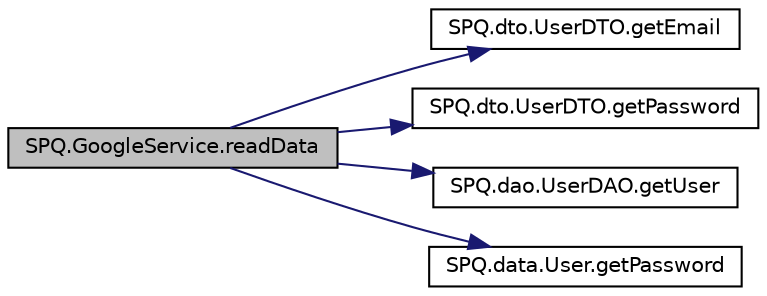 digraph "SPQ.GoogleService.readData"
{
  edge [fontname="Helvetica",fontsize="10",labelfontname="Helvetica",labelfontsize="10"];
  node [fontname="Helvetica",fontsize="10",shape=record];
  rankdir="LR";
  Node2 [label="SPQ.GoogleService.readData",height=0.2,width=0.4,color="black", fillcolor="grey75", style="filled", fontcolor="black"];
  Node2 -> Node3 [color="midnightblue",fontsize="10",style="solid"];
  Node3 [label="SPQ.dto.UserDTO.getEmail",height=0.2,width=0.4,color="black", fillcolor="white", style="filled",URL="$class_s_p_q_1_1dto_1_1_user_d_t_o.html#a67038ab8bab7cb7119ece00bcb20a360"];
  Node2 -> Node4 [color="midnightblue",fontsize="10",style="solid"];
  Node4 [label="SPQ.dto.UserDTO.getPassword",height=0.2,width=0.4,color="black", fillcolor="white", style="filled",URL="$class_s_p_q_1_1dto_1_1_user_d_t_o.html#a955f436e60336683283a6fcd6fc5f874"];
  Node2 -> Node5 [color="midnightblue",fontsize="10",style="solid"];
  Node5 [label="SPQ.dao.UserDAO.getUser",height=0.2,width=0.4,color="black", fillcolor="white", style="filled",URL="$class_s_p_q_1_1dao_1_1_user_d_a_o.html#aeb3901e9e260ad977a1b412fe7a9fc0e"];
  Node2 -> Node6 [color="midnightblue",fontsize="10",style="solid"];
  Node6 [label="SPQ.data.User.getPassword",height=0.2,width=0.4,color="black", fillcolor="white", style="filled",URL="$class_s_p_q_1_1data_1_1_user.html#a688c1eadd21594d52967d87289e23ce2"];
}
